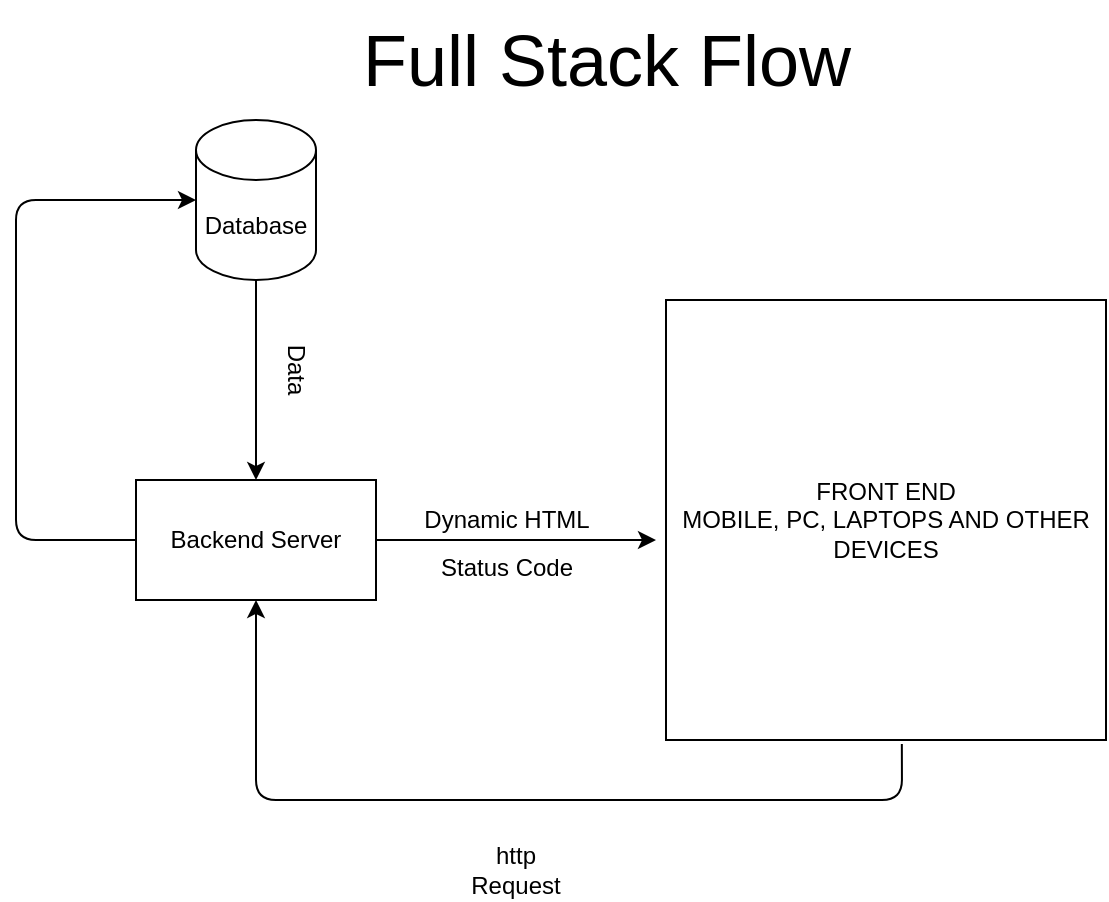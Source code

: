 <mxfile>
    <diagram id="mfKXByUToGA3qCOHRo3_" name="Page-1">
        <mxGraphModel dx="1383" dy="779" grid="1" gridSize="10" guides="1" tooltips="1" connect="1" arrows="1" fold="1" page="1" pageScale="1" pageWidth="850" pageHeight="1100" math="0" shadow="0">
            <root>
                <mxCell id="0"/>
                <mxCell id="1" parent="0"/>
                <mxCell id="5" style="edgeStyle=none;html=1;entryX=0;entryY=0.5;entryDx=0;entryDy=0;entryPerimeter=0;" edge="1" parent="1" source="2" target="3">
                    <mxGeometry relative="1" as="geometry">
                        <mxPoint x="130" y="180" as="targetPoint"/>
                        <Array as="points">
                            <mxPoint x="130" y="350"/>
                            <mxPoint x="130" y="180"/>
                        </Array>
                    </mxGeometry>
                </mxCell>
                <mxCell id="7" style="edgeStyle=none;html=1;" edge="1" parent="1" source="2">
                    <mxGeometry relative="1" as="geometry">
                        <mxPoint x="450" y="350" as="targetPoint"/>
                    </mxGeometry>
                </mxCell>
                <mxCell id="2" value="Backend Server" style="rounded=0;whiteSpace=wrap;html=1;" vertex="1" parent="1">
                    <mxGeometry x="190" y="320" width="120" height="60" as="geometry"/>
                </mxCell>
                <mxCell id="4" style="edgeStyle=none;html=1;entryX=0.5;entryY=0;entryDx=0;entryDy=0;" edge="1" parent="1" source="3" target="2">
                    <mxGeometry relative="1" as="geometry"/>
                </mxCell>
                <mxCell id="3" value="Database" style="shape=cylinder3;whiteSpace=wrap;html=1;boundedLbl=1;backgroundOutline=1;size=15;" vertex="1" parent="1">
                    <mxGeometry x="220" y="140" width="60" height="80" as="geometry"/>
                </mxCell>
                <mxCell id="8" style="edgeStyle=none;html=1;entryX=0.5;entryY=1;entryDx=0;entryDy=0;exitX=0.536;exitY=1.009;exitDx=0;exitDy=0;exitPerimeter=0;" edge="1" parent="1" source="6" target="2">
                    <mxGeometry relative="1" as="geometry">
                        <Array as="points">
                            <mxPoint x="573" y="480"/>
                            <mxPoint x="250" y="480"/>
                        </Array>
                    </mxGeometry>
                </mxCell>
                <mxCell id="6" value="FRONT END&lt;br&gt;MOBILE, PC, LAPTOPS AND OTHER DEVICES" style="whiteSpace=wrap;html=1;aspect=fixed;" vertex="1" parent="1">
                    <mxGeometry x="455" y="230" width="220" height="220" as="geometry"/>
                </mxCell>
                <mxCell id="9" value="Data" style="text;html=1;strokeColor=none;fillColor=none;align=center;verticalAlign=middle;whiteSpace=wrap;rounded=0;rotation=90;" vertex="1" parent="1">
                    <mxGeometry x="240" y="250" width="60" height="30" as="geometry"/>
                </mxCell>
                <mxCell id="10" value="http Request" style="text;html=1;strokeColor=none;fillColor=none;align=center;verticalAlign=middle;whiteSpace=wrap;rounded=0;" vertex="1" parent="1">
                    <mxGeometry x="350" y="500" width="60" height="30" as="geometry"/>
                </mxCell>
                <mxCell id="11" value="Dynamic HTML" style="text;html=1;align=center;verticalAlign=middle;resizable=0;points=[];autosize=1;strokeColor=none;fillColor=none;" vertex="1" parent="1">
                    <mxGeometry x="320" y="325" width="110" height="30" as="geometry"/>
                </mxCell>
                <mxCell id="12" value="&lt;font style=&quot;font-size: 36px;&quot;&gt;Full Stack Flow&lt;/font&gt;" style="text;html=1;align=center;verticalAlign=middle;resizable=0;points=[];autosize=1;strokeColor=none;fillColor=none;" vertex="1" parent="1">
                    <mxGeometry x="290" y="80" width="270" height="60" as="geometry"/>
                </mxCell>
                <mxCell id="13" value="&lt;font style=&quot;font-size: 12px;&quot;&gt;Status Code&lt;/font&gt;" style="text;html=1;align=center;verticalAlign=middle;resizable=0;points=[];autosize=1;strokeColor=none;fillColor=none;fontSize=36;" vertex="1" parent="1">
                    <mxGeometry x="330" y="325" width="90" height="60" as="geometry"/>
                </mxCell>
            </root>
        </mxGraphModel>
    </diagram>
</mxfile>